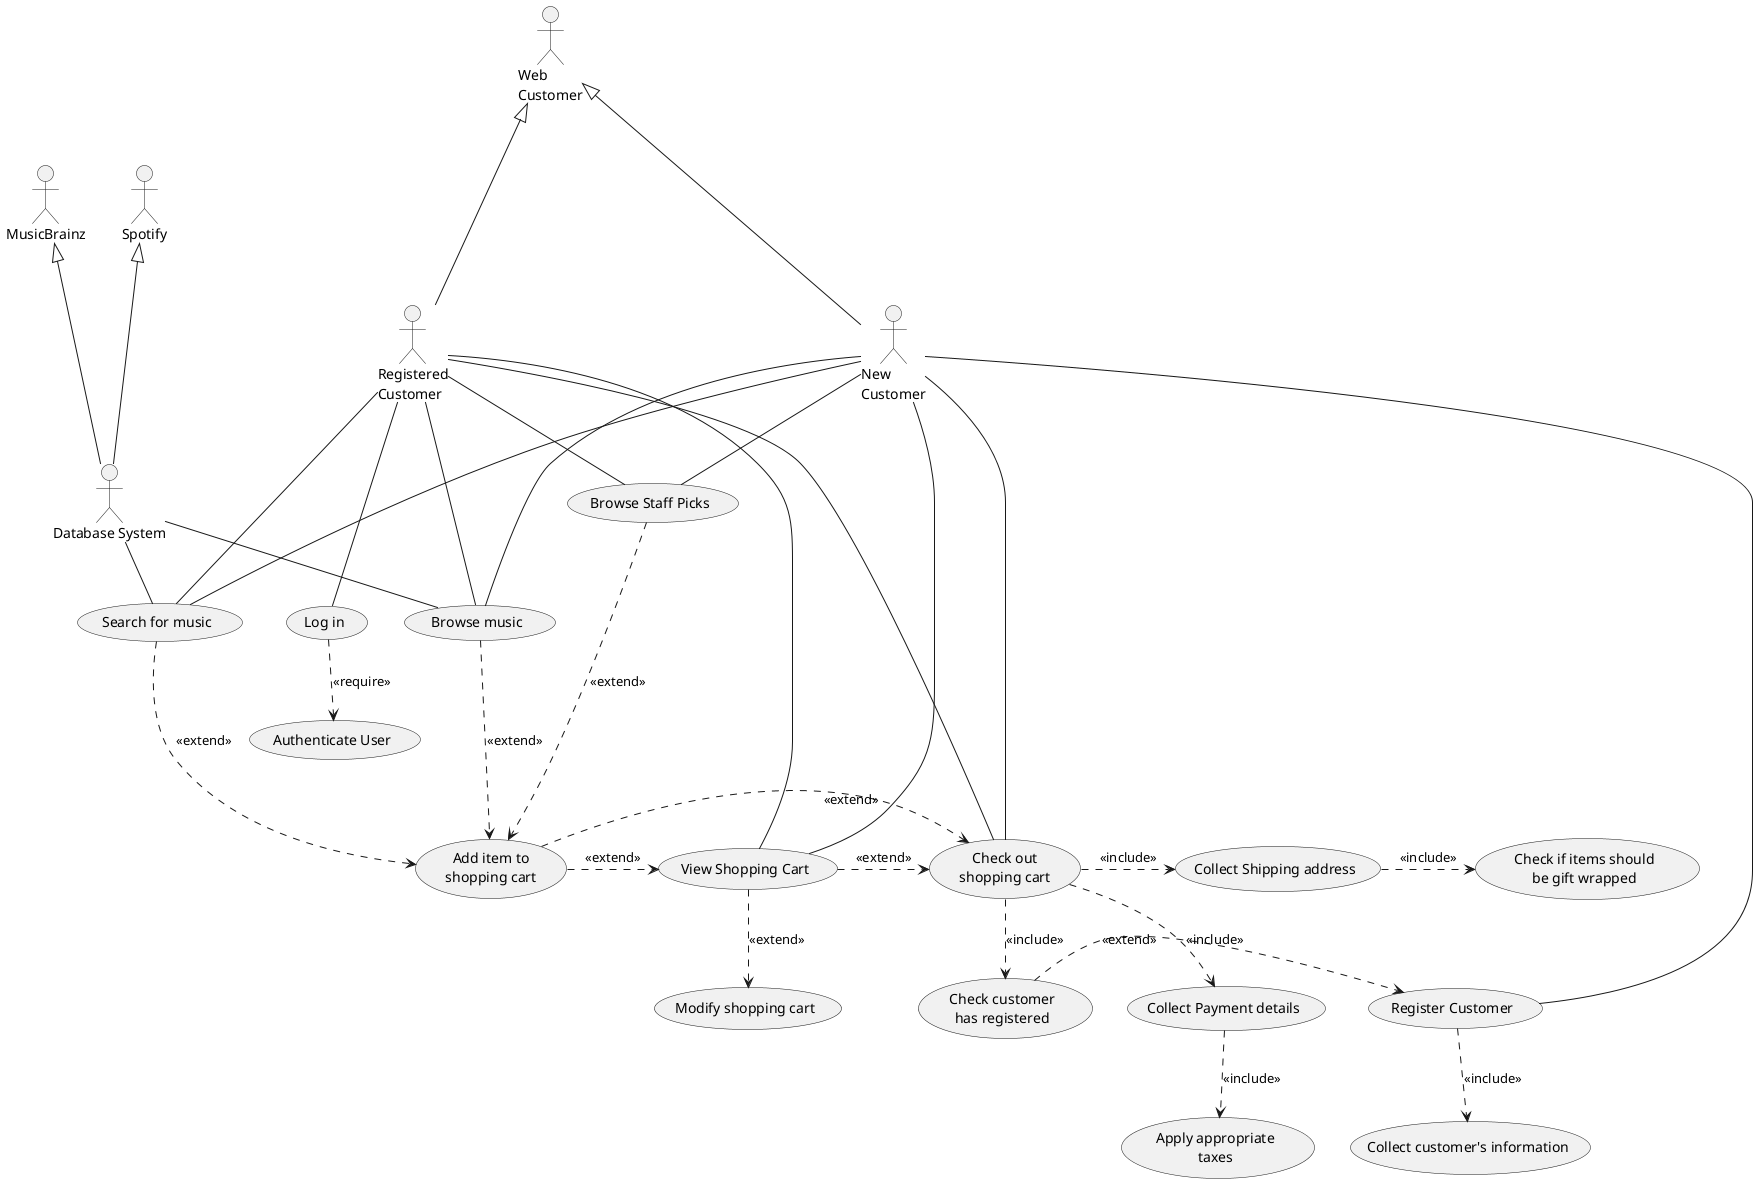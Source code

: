 @startuml onlineshopping
actor :Registered\nCustomer: as RegisteredCustomer
actor :New\nCustomer: as NewCustomer
actor :Web\nCustomer: as WebCustomer
actor :Spotify: as Spotify
actor :MusicBrainz: as MusicBrainz
actor :Database System: as database

usecase (Search for music) as SearchForMusic
usecase (Browse music) as BrowseMusic
usecase (Browse Staff Picks) as BrowseStaffPicks
usecase (Add item to\nshopping cart) as AddItem
usecase (View Shopping Cart) as ViewCart
usecase (Modify shopping cart) as ModifyCart
usecase (Check out\nshopping cart) as Checkout 
usecase (Register Customer) as RegisterCustomer 
usecase (Collect customer's information) as CollectCustomerInformation
usecase (Check customer\nhas registered) as checkregister
usecase (Collect Shipping address) as CollectAddress
usecase (Collect Payment details) as CollectPayment
usecase (Check if items should\nbe gift wrapped) as GiftWrap
usecase (Apply appropriate\ntaxes) as taxes
usecase (Log in) as Login
usecase (Authenticate User) as Authenticate

RegisteredCustomer --- Login
NewCustomer -- RegisterCustomer
RegisteredCustomer --- BrowseMusic
RegisteredCustomer -- BrowseStaffPicks
NewCustomer -- BrowseStaffPicks
NewCustomer --- BrowseMusic
RegisteredCustomer --- SearchForMusic
NewCustomer --- SearchForMusic
AddItem .> Checkout : <<extend>>
SearchForMusic ...> AddItem : <<extend>>
BrowseMusic .> AddItem : <<extend>>
BrowseStaffPicks ..> AddItem : <<extend>>
RegisteredCustomer -- ViewCart
NewCustomer -- ViewCart
ViewCart .> Checkout : <<extend>>
ViewCart ..> ModifyCart : <<extend>>
AddItem .> ViewCart : <<extend>>
NewCustomer -- Checkout
RegisteredCustomer -- Checkout
WebCustomer <|--- RegisteredCustomer
WebCustomer <|--- NewCustomer
RegisterCustomer ..> CollectCustomerInformation : <<include>>
Checkout ..> checkregister : <<include>>
checkregister .> RegisterCustomer : <<extend>>
Checkout .> CollectAddress : <<include>>
CollectAddress .> GiftWrap : <<include>>
Checkout ..> CollectPayment : <<include>>
Login ..> Authenticate : <<require>>
CollectPayment ..> taxes : <<include>>
MusicBrainz <|--- database
Spotify <|--- database
database -- BrowseMusic
database -- SearchForMusic


@enduml